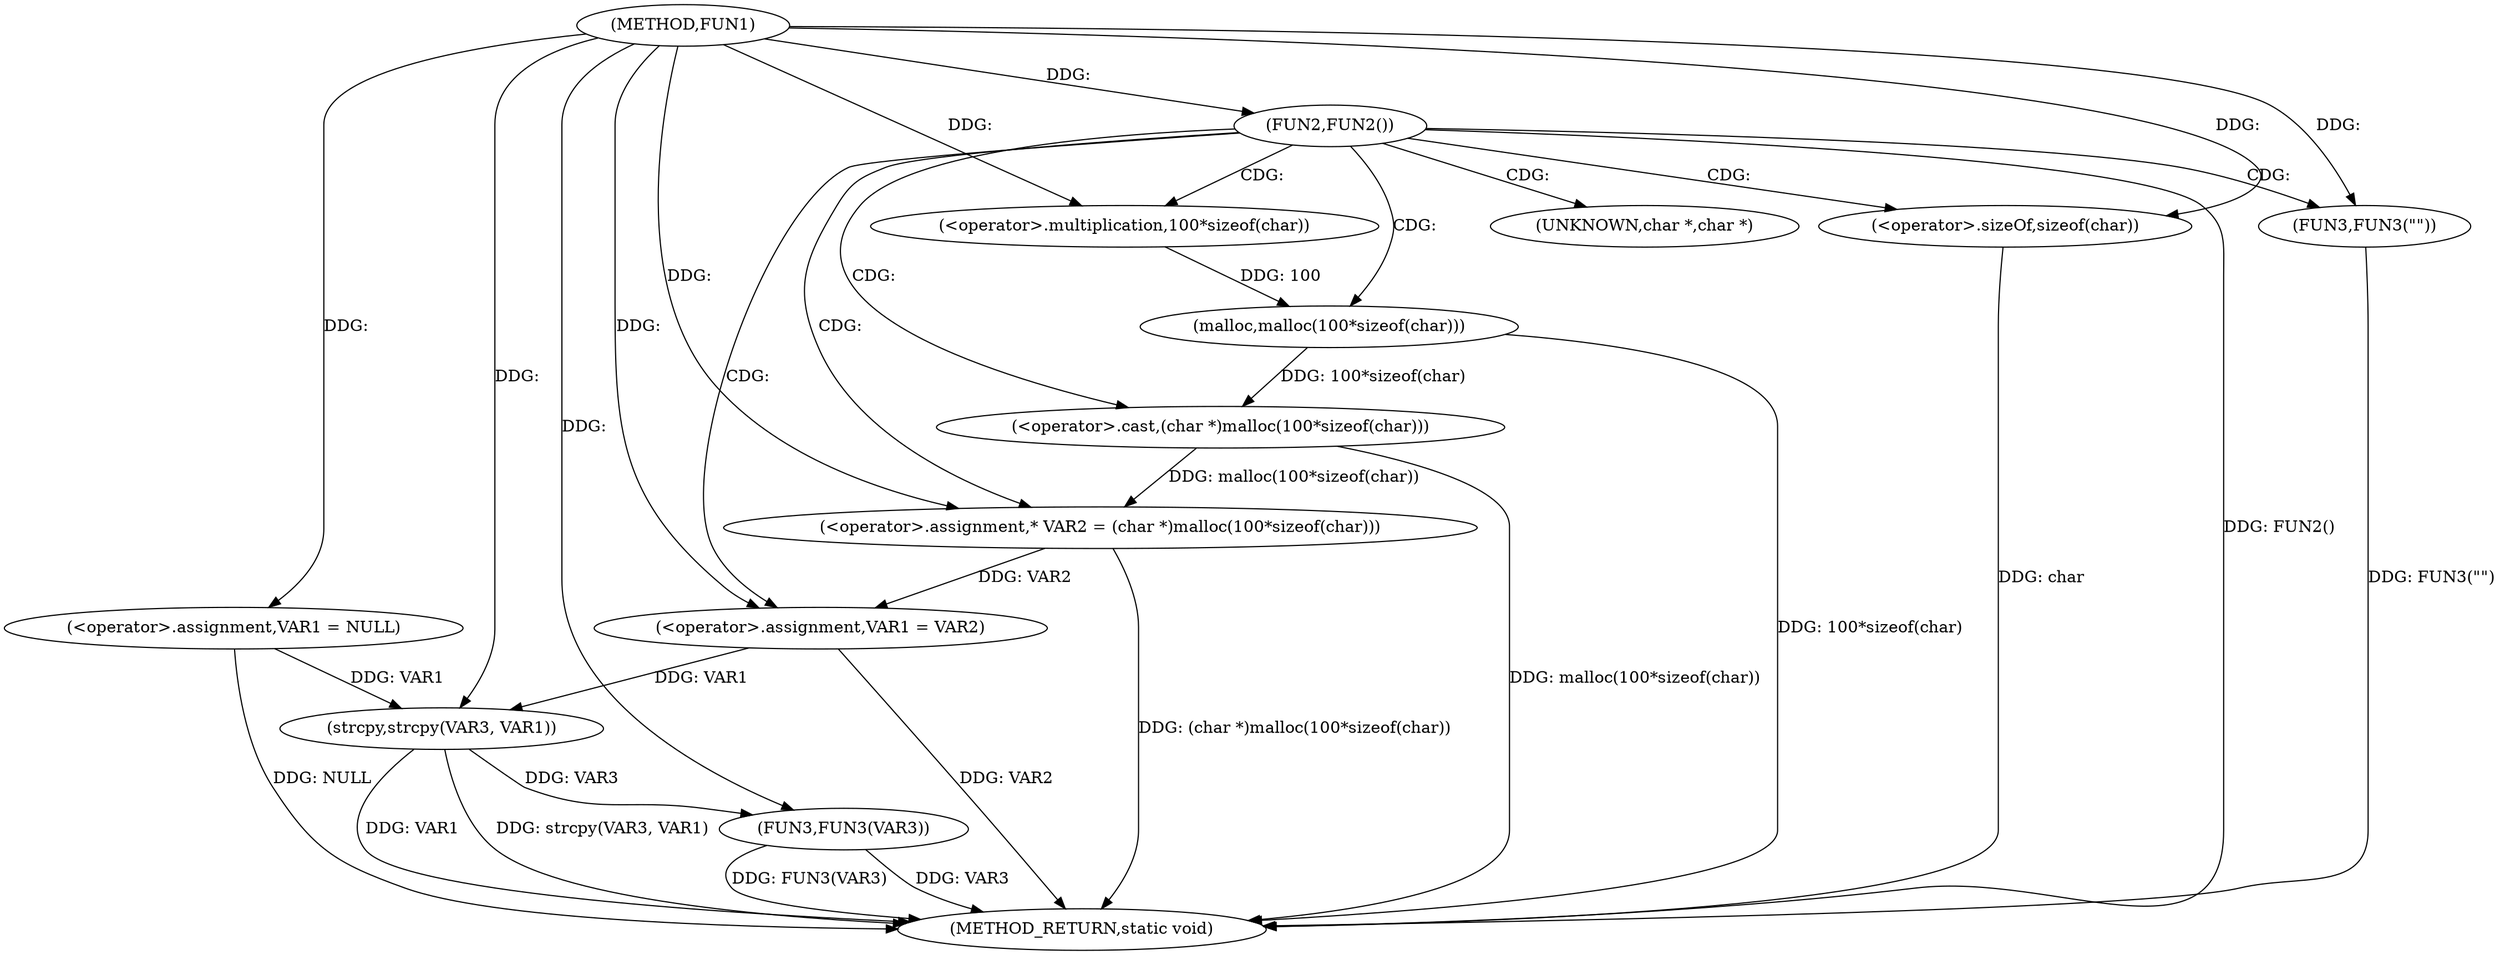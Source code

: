 digraph FUN1 {  
"1000100" [label = "(METHOD,FUN1)" ]
"1000134" [label = "(METHOD_RETURN,static void)" ]
"1000103" [label = "(<operator>.assignment,VAR1 = NULL)" ]
"1000107" [label = "(FUN2,FUN2())" ]
"1000109" [label = "(FUN3,FUN3(\"\"))" ]
"1000115" [label = "(<operator>.assignment,* VAR2 = (char *)malloc(100*sizeof(char)))" ]
"1000117" [label = "(<operator>.cast,(char *)malloc(100*sizeof(char)))" ]
"1000119" [label = "(malloc,malloc(100*sizeof(char)))" ]
"1000120" [label = "(<operator>.multiplication,100*sizeof(char))" ]
"1000122" [label = "(<operator>.sizeOf,sizeof(char))" ]
"1000124" [label = "(<operator>.assignment,VAR1 = VAR2)" ]
"1000129" [label = "(strcpy,strcpy(VAR3, VAR1))" ]
"1000132" [label = "(FUN3,FUN3(VAR3))" ]
"1000118" [label = "(UNKNOWN,char *,char *)" ]
  "1000115" -> "1000134"  [ label = "DDG: (char *)malloc(100*sizeof(char))"] 
  "1000124" -> "1000134"  [ label = "DDG: VAR2"] 
  "1000107" -> "1000134"  [ label = "DDG: FUN2()"] 
  "1000103" -> "1000134"  [ label = "DDG: NULL"] 
  "1000132" -> "1000134"  [ label = "DDG: VAR3"] 
  "1000119" -> "1000134"  [ label = "DDG: 100*sizeof(char)"] 
  "1000117" -> "1000134"  [ label = "DDG: malloc(100*sizeof(char))"] 
  "1000109" -> "1000134"  [ label = "DDG: FUN3(\"\")"] 
  "1000122" -> "1000134"  [ label = "DDG: char"] 
  "1000132" -> "1000134"  [ label = "DDG: FUN3(VAR3)"] 
  "1000129" -> "1000134"  [ label = "DDG: strcpy(VAR3, VAR1)"] 
  "1000129" -> "1000134"  [ label = "DDG: VAR1"] 
  "1000100" -> "1000103"  [ label = "DDG: "] 
  "1000100" -> "1000107"  [ label = "DDG: "] 
  "1000100" -> "1000109"  [ label = "DDG: "] 
  "1000117" -> "1000115"  [ label = "DDG: malloc(100*sizeof(char))"] 
  "1000100" -> "1000115"  [ label = "DDG: "] 
  "1000119" -> "1000117"  [ label = "DDG: 100*sizeof(char)"] 
  "1000120" -> "1000119"  [ label = "DDG: 100"] 
  "1000100" -> "1000120"  [ label = "DDG: "] 
  "1000100" -> "1000122"  [ label = "DDG: "] 
  "1000115" -> "1000124"  [ label = "DDG: VAR2"] 
  "1000100" -> "1000124"  [ label = "DDG: "] 
  "1000100" -> "1000129"  [ label = "DDG: "] 
  "1000124" -> "1000129"  [ label = "DDG: VAR1"] 
  "1000103" -> "1000129"  [ label = "DDG: VAR1"] 
  "1000129" -> "1000132"  [ label = "DDG: VAR3"] 
  "1000100" -> "1000132"  [ label = "DDG: "] 
  "1000107" -> "1000109"  [ label = "CDG: "] 
  "1000107" -> "1000124"  [ label = "CDG: "] 
  "1000107" -> "1000119"  [ label = "CDG: "] 
  "1000107" -> "1000115"  [ label = "CDG: "] 
  "1000107" -> "1000120"  [ label = "CDG: "] 
  "1000107" -> "1000117"  [ label = "CDG: "] 
  "1000107" -> "1000118"  [ label = "CDG: "] 
  "1000107" -> "1000122"  [ label = "CDG: "] 
}

